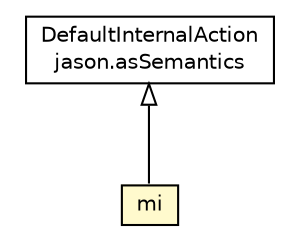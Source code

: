 #!/usr/local/bin/dot
#
# Class diagram 
# Generated by UMLGraph version R5_6_6-1-g9240c4 (http://www.umlgraph.org/)
#

digraph G {
	edge [fontname="Helvetica",fontsize=10,labelfontname="Helvetica",labelfontsize=10];
	node [fontname="Helvetica",fontsize=10,shape=plaintext];
	nodesep=0.25;
	ranksep=0.5;
	// jason.asSemantics.DefaultInternalAction
	c67112 [label=<<table title="jason.asSemantics.DefaultInternalAction" border="0" cellborder="1" cellspacing="0" cellpadding="2" port="p" href="../../asSemantics/DefaultInternalAction.html">
		<tr><td><table border="0" cellspacing="0" cellpadding="1">
<tr><td align="center" balign="center"> DefaultInternalAction </td></tr>
<tr><td align="center" balign="center"> jason.asSemantics </td></tr>
		</table></td></tr>
		</table>>, URL="../../asSemantics/DefaultInternalAction.html", fontname="Helvetica", fontcolor="black", fontsize=10.0];
	// jason.infra.repl.mi
	c67245 [label=<<table title="jason.infra.repl.mi" border="0" cellborder="1" cellspacing="0" cellpadding="2" port="p" bgcolor="lemonChiffon" href="./mi.html">
		<tr><td><table border="0" cellspacing="0" cellpadding="1">
<tr><td align="center" balign="center"> mi </td></tr>
		</table></td></tr>
		</table>>, URL="./mi.html", fontname="Helvetica", fontcolor="black", fontsize=10.0];
	//jason.infra.repl.mi extends jason.asSemantics.DefaultInternalAction
	c67112:p -> c67245:p [dir=back,arrowtail=empty];
}

